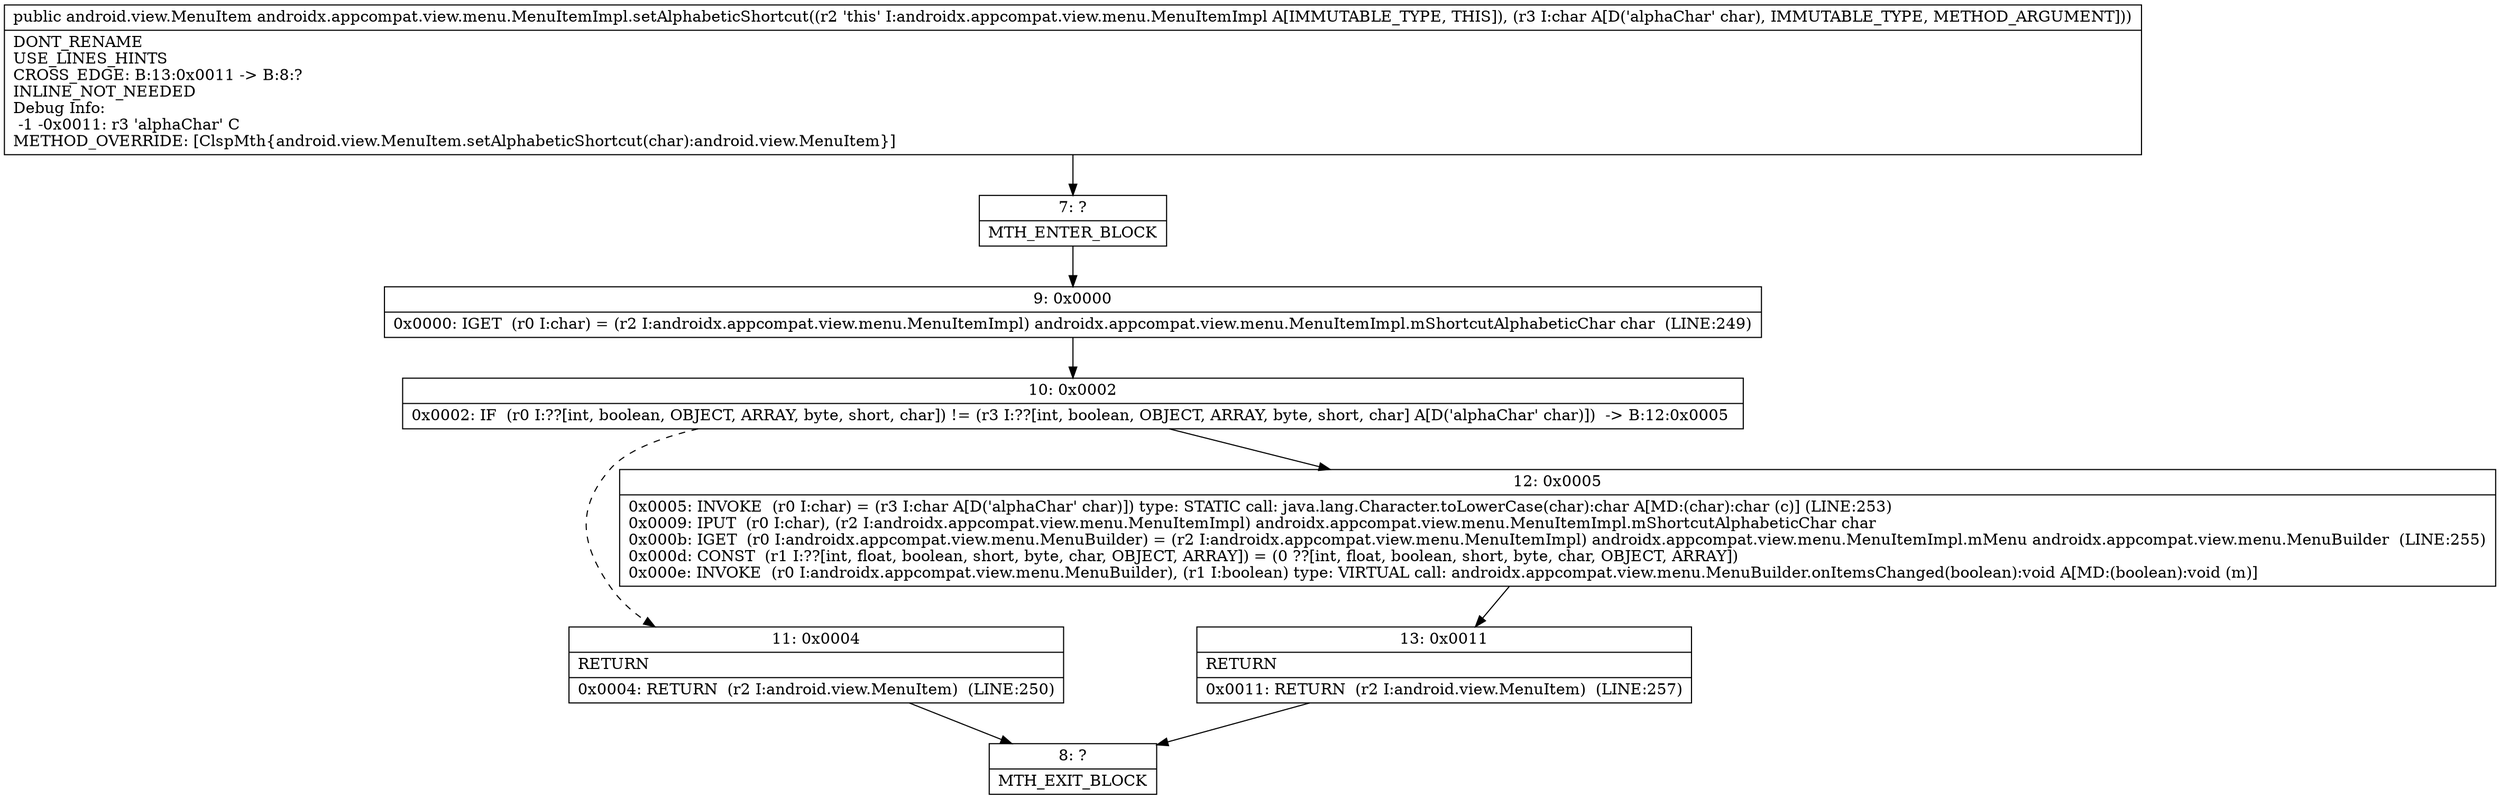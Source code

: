 digraph "CFG forandroidx.appcompat.view.menu.MenuItemImpl.setAlphabeticShortcut(C)Landroid\/view\/MenuItem;" {
Node_7 [shape=record,label="{7\:\ ?|MTH_ENTER_BLOCK\l}"];
Node_9 [shape=record,label="{9\:\ 0x0000|0x0000: IGET  (r0 I:char) = (r2 I:androidx.appcompat.view.menu.MenuItemImpl) androidx.appcompat.view.menu.MenuItemImpl.mShortcutAlphabeticChar char  (LINE:249)\l}"];
Node_10 [shape=record,label="{10\:\ 0x0002|0x0002: IF  (r0 I:??[int, boolean, OBJECT, ARRAY, byte, short, char]) != (r3 I:??[int, boolean, OBJECT, ARRAY, byte, short, char] A[D('alphaChar' char)])  \-\> B:12:0x0005 \l}"];
Node_11 [shape=record,label="{11\:\ 0x0004|RETURN\l|0x0004: RETURN  (r2 I:android.view.MenuItem)  (LINE:250)\l}"];
Node_8 [shape=record,label="{8\:\ ?|MTH_EXIT_BLOCK\l}"];
Node_12 [shape=record,label="{12\:\ 0x0005|0x0005: INVOKE  (r0 I:char) = (r3 I:char A[D('alphaChar' char)]) type: STATIC call: java.lang.Character.toLowerCase(char):char A[MD:(char):char (c)] (LINE:253)\l0x0009: IPUT  (r0 I:char), (r2 I:androidx.appcompat.view.menu.MenuItemImpl) androidx.appcompat.view.menu.MenuItemImpl.mShortcutAlphabeticChar char \l0x000b: IGET  (r0 I:androidx.appcompat.view.menu.MenuBuilder) = (r2 I:androidx.appcompat.view.menu.MenuItemImpl) androidx.appcompat.view.menu.MenuItemImpl.mMenu androidx.appcompat.view.menu.MenuBuilder  (LINE:255)\l0x000d: CONST  (r1 I:??[int, float, boolean, short, byte, char, OBJECT, ARRAY]) = (0 ??[int, float, boolean, short, byte, char, OBJECT, ARRAY]) \l0x000e: INVOKE  (r0 I:androidx.appcompat.view.menu.MenuBuilder), (r1 I:boolean) type: VIRTUAL call: androidx.appcompat.view.menu.MenuBuilder.onItemsChanged(boolean):void A[MD:(boolean):void (m)]\l}"];
Node_13 [shape=record,label="{13\:\ 0x0011|RETURN\l|0x0011: RETURN  (r2 I:android.view.MenuItem)  (LINE:257)\l}"];
MethodNode[shape=record,label="{public android.view.MenuItem androidx.appcompat.view.menu.MenuItemImpl.setAlphabeticShortcut((r2 'this' I:androidx.appcompat.view.menu.MenuItemImpl A[IMMUTABLE_TYPE, THIS]), (r3 I:char A[D('alphaChar' char), IMMUTABLE_TYPE, METHOD_ARGUMENT]))  | DONT_RENAME\lUSE_LINES_HINTS\lCROSS_EDGE: B:13:0x0011 \-\> B:8:?\lINLINE_NOT_NEEDED\lDebug Info:\l  \-1 \-0x0011: r3 'alphaChar' C\lMETHOD_OVERRIDE: [ClspMth\{android.view.MenuItem.setAlphabeticShortcut(char):android.view.MenuItem\}]\l}"];
MethodNode -> Node_7;Node_7 -> Node_9;
Node_9 -> Node_10;
Node_10 -> Node_11[style=dashed];
Node_10 -> Node_12;
Node_11 -> Node_8;
Node_12 -> Node_13;
Node_13 -> Node_8;
}

